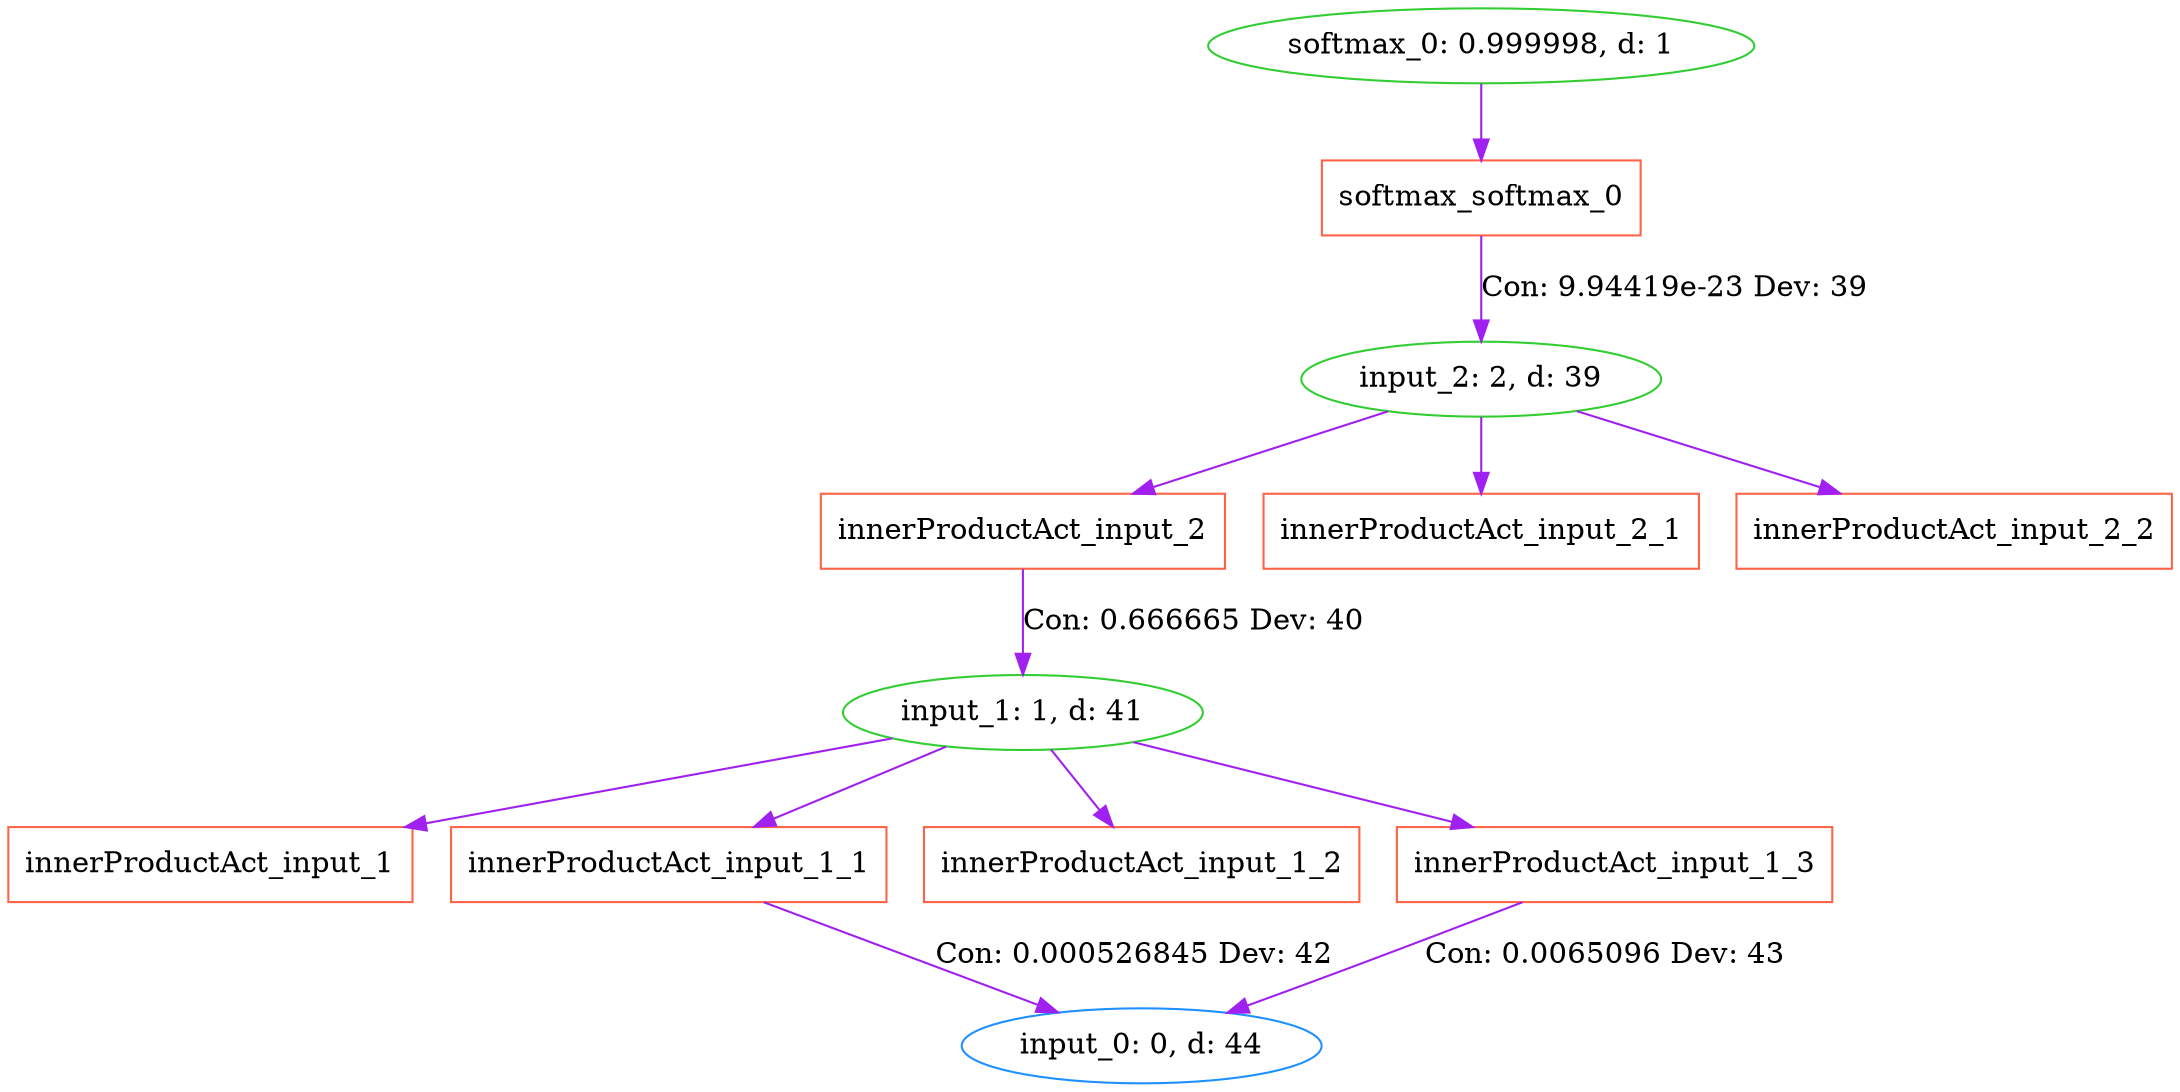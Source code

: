 digraph G {
0 [label="softmax_0: 0.999998, d: 1", shape=oval, color=limegreen];
1 [label="softmax_softmax_0", shape=box, color=tomato];
2 [label="input_2: 2, d: 39", shape=oval, color=limegreen];
3 [label="innerProductAct_input_2", shape=box, color=tomato];
4 [label="input_1: 1, d: 41", shape=oval, color=limegreen];
5 [label="innerProductAct_input_1", shape=box, color=tomato];
6 [label="innerProductAct_input_1_1", shape=box, color=tomato];
7 [label="input_0: 0, d: 44", shape=oval, color=dodgerblue];
8 [label="innerProductAct_input_1_2", shape=box, color=tomato];
9 [label="innerProductAct_input_1_3", shape=box, color=tomato];
10 [label="innerProductAct_input_2_1", shape=box, color=tomato];
11 [label="innerProductAct_input_2_2", shape=box, color=tomato];
0->1  [color=purple]
 [label=""];
1->2  [color=purple]
 [label="Con: 9.94419e-23 Dev: 39"];
2->3  [color=purple]
 [label=""];
4->5  [color=purple]
 [label=""];
4->6  [color=purple]
 [label=""];
4->8  [color=purple]
 [label=""];
4->9  [color=purple]
 [label=""];
2->10  [color=purple]
 [label=""];
2->11  [color=purple]
 [label=""];
3->4  [color=purple]
 [label="Con: 0.666665 Dev: 40"];
6->7  [color=purple]
 [label="Con: 0.000526845 Dev: 42"];
9->7  [color=purple]
 [label="Con: 0.0065096 Dev: 43"];
}
